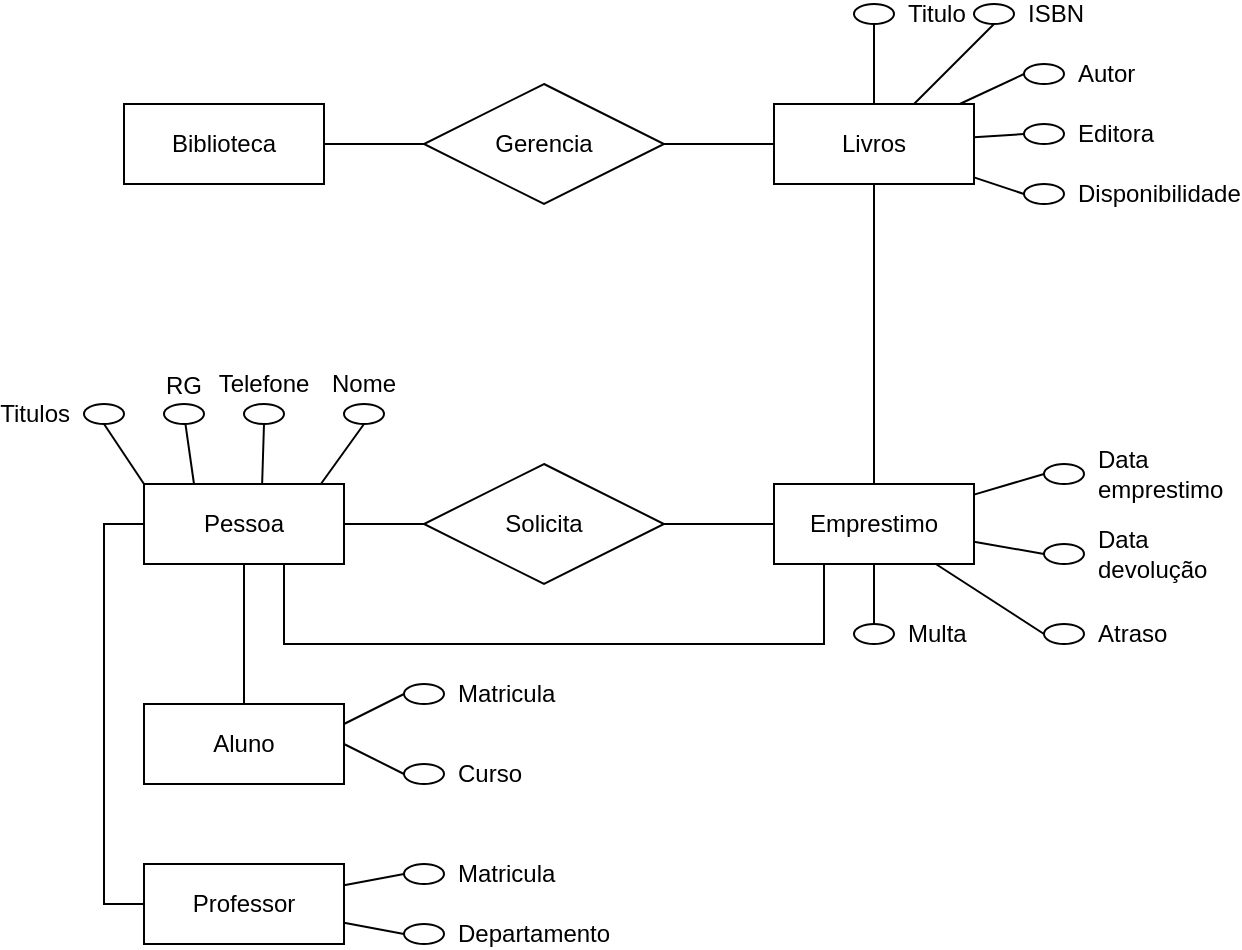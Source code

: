<mxfile version="24.7.7">
  <diagram name="Page-1" id="pXwcME8X7EryXPx28JJy">
    <mxGraphModel dx="753" dy="730" grid="1" gridSize="10" guides="1" tooltips="1" connect="1" arrows="1" fold="1" page="1" pageScale="1" pageWidth="850" pageHeight="1100" math="0" shadow="0">
      <root>
        <mxCell id="0" />
        <mxCell id="1" parent="0" />
        <mxCell id="-NAcJlbDHgNry9eSRGQI-1" style="rounded=0;orthogonalLoop=1;jettySize=auto;html=1;entryX=0.5;entryY=1;entryDx=0;entryDy=0;endArrow=none;endFill=0;" edge="1" parent="1" source="-NAcJlbDHgNry9eSRGQI-6" target="-NAcJlbDHgNry9eSRGQI-31">
          <mxGeometry relative="1" as="geometry" />
        </mxCell>
        <mxCell id="-NAcJlbDHgNry9eSRGQI-2" style="rounded=0;orthogonalLoop=1;jettySize=auto;html=1;entryX=0.5;entryY=1;entryDx=0;entryDy=0;endArrow=none;endFill=0;" edge="1" parent="1" source="-NAcJlbDHgNry9eSRGQI-6" target="-NAcJlbDHgNry9eSRGQI-34">
          <mxGeometry relative="1" as="geometry" />
        </mxCell>
        <mxCell id="-NAcJlbDHgNry9eSRGQI-3" style="rounded=0;orthogonalLoop=1;jettySize=auto;html=1;entryX=0;entryY=0.5;entryDx=0;entryDy=0;endArrow=none;endFill=0;" edge="1" parent="1" source="-NAcJlbDHgNry9eSRGQI-6" target="-NAcJlbDHgNry9eSRGQI-32">
          <mxGeometry relative="1" as="geometry" />
        </mxCell>
        <mxCell id="-NAcJlbDHgNry9eSRGQI-4" style="rounded=0;orthogonalLoop=1;jettySize=auto;html=1;entryX=0;entryY=0.5;entryDx=0;entryDy=0;endArrow=none;endFill=0;" edge="1" parent="1" source="-NAcJlbDHgNry9eSRGQI-6" target="-NAcJlbDHgNry9eSRGQI-33">
          <mxGeometry relative="1" as="geometry" />
        </mxCell>
        <mxCell id="-NAcJlbDHgNry9eSRGQI-5" style="rounded=0;orthogonalLoop=1;jettySize=auto;html=1;entryX=0;entryY=0.5;entryDx=0;entryDy=0;endArrow=none;endFill=0;" edge="1" parent="1" source="-NAcJlbDHgNry9eSRGQI-6" target="-NAcJlbDHgNry9eSRGQI-35">
          <mxGeometry relative="1" as="geometry" />
        </mxCell>
        <mxCell id="-NAcJlbDHgNry9eSRGQI-6" value="Livros" style="whiteSpace=wrap;html=1;align=center;" vertex="1" parent="1">
          <mxGeometry x="515" y="240" width="100" height="40" as="geometry" />
        </mxCell>
        <mxCell id="-NAcJlbDHgNry9eSRGQI-7" style="rounded=0;orthogonalLoop=1;jettySize=auto;html=1;entryX=0;entryY=0.5;entryDx=0;entryDy=0;endArrow=none;endFill=0;" edge="1" parent="1" source="-NAcJlbDHgNry9eSRGQI-14" target="-NAcJlbDHgNry9eSRGQI-42">
          <mxGeometry relative="1" as="geometry" />
        </mxCell>
        <mxCell id="-NAcJlbDHgNry9eSRGQI-8" style="rounded=0;orthogonalLoop=1;jettySize=auto;html=1;entryX=0.5;entryY=0;entryDx=0;entryDy=0;endArrow=none;endFill=0;" edge="1" parent="1" source="-NAcJlbDHgNry9eSRGQI-14" target="-NAcJlbDHgNry9eSRGQI-17">
          <mxGeometry relative="1" as="geometry" />
        </mxCell>
        <mxCell id="-NAcJlbDHgNry9eSRGQI-9" style="edgeStyle=orthogonalEdgeStyle;rounded=0;orthogonalLoop=1;jettySize=auto;html=1;entryX=0;entryY=0.5;entryDx=0;entryDy=0;endArrow=none;endFill=0;" edge="1" parent="1" source="-NAcJlbDHgNry9eSRGQI-14" target="-NAcJlbDHgNry9eSRGQI-20">
          <mxGeometry relative="1" as="geometry">
            <Array as="points">
              <mxPoint x="180" y="450" />
              <mxPoint x="180" y="640" />
            </Array>
          </mxGeometry>
        </mxCell>
        <mxCell id="-NAcJlbDHgNry9eSRGQI-10" style="rounded=0;orthogonalLoop=1;jettySize=auto;html=1;entryX=0.5;entryY=1;entryDx=0;entryDy=0;endArrow=none;endFill=0;exitX=0.87;exitY=0.05;exitDx=0;exitDy=0;exitPerimeter=0;" edge="1" parent="1" source="-NAcJlbDHgNry9eSRGQI-14" target="-NAcJlbDHgNry9eSRGQI-47">
          <mxGeometry relative="1" as="geometry" />
        </mxCell>
        <mxCell id="-NAcJlbDHgNry9eSRGQI-11" style="rounded=0;orthogonalLoop=1;jettySize=auto;html=1;entryX=0.5;entryY=1;entryDx=0;entryDy=0;endArrow=none;endFill=0;exitX=0.59;exitY=0.05;exitDx=0;exitDy=0;exitPerimeter=0;" edge="1" parent="1" source="-NAcJlbDHgNry9eSRGQI-14" target="-NAcJlbDHgNry9eSRGQI-49">
          <mxGeometry relative="1" as="geometry" />
        </mxCell>
        <mxCell id="-NAcJlbDHgNry9eSRGQI-12" style="rounded=0;orthogonalLoop=1;jettySize=auto;html=1;endArrow=none;endFill=0;exitX=0.25;exitY=0;exitDx=0;exitDy=0;" edge="1" parent="1" source="-NAcJlbDHgNry9eSRGQI-14" target="-NAcJlbDHgNry9eSRGQI-48">
          <mxGeometry relative="1" as="geometry" />
        </mxCell>
        <mxCell id="-NAcJlbDHgNry9eSRGQI-13" style="rounded=0;orthogonalLoop=1;jettySize=auto;html=1;entryX=0.5;entryY=1;entryDx=0;entryDy=0;endArrow=none;endFill=0;exitX=0;exitY=0;exitDx=0;exitDy=0;" edge="1" parent="1" source="-NAcJlbDHgNry9eSRGQI-14" target="-NAcJlbDHgNry9eSRGQI-50">
          <mxGeometry relative="1" as="geometry" />
        </mxCell>
        <mxCell id="-NAcJlbDHgNry9eSRGQI-14" value="Pessoa" style="whiteSpace=wrap;html=1;align=center;" vertex="1" parent="1">
          <mxGeometry x="200" y="430" width="100" height="40" as="geometry" />
        </mxCell>
        <mxCell id="-NAcJlbDHgNry9eSRGQI-15" style="rounded=0;orthogonalLoop=1;jettySize=auto;html=1;entryX=0;entryY=0.5;entryDx=0;entryDy=0;endArrow=none;endFill=0;exitX=1;exitY=0.25;exitDx=0;exitDy=0;exitPerimeter=0;" edge="1" parent="1" source="-NAcJlbDHgNry9eSRGQI-17" target="-NAcJlbDHgNry9eSRGQI-36">
          <mxGeometry relative="1" as="geometry" />
        </mxCell>
        <mxCell id="-NAcJlbDHgNry9eSRGQI-16" style="rounded=0;orthogonalLoop=1;jettySize=auto;html=1;entryX=0;entryY=0.5;entryDx=0;entryDy=0;endArrow=none;endFill=0;exitX=1;exitY=0.5;exitDx=0;exitDy=0;" edge="1" parent="1" source="-NAcJlbDHgNry9eSRGQI-17" target="-NAcJlbDHgNry9eSRGQI-37">
          <mxGeometry relative="1" as="geometry" />
        </mxCell>
        <mxCell id="-NAcJlbDHgNry9eSRGQI-17" value="Aluno" style="whiteSpace=wrap;html=1;align=center;" vertex="1" parent="1">
          <mxGeometry x="200" y="540" width="100" height="40" as="geometry" />
        </mxCell>
        <mxCell id="-NAcJlbDHgNry9eSRGQI-18" style="rounded=0;orthogonalLoop=1;jettySize=auto;html=1;entryX=0;entryY=0.5;entryDx=0;entryDy=0;endArrow=none;endFill=0;" edge="1" parent="1" source="-NAcJlbDHgNry9eSRGQI-20" target="-NAcJlbDHgNry9eSRGQI-39">
          <mxGeometry relative="1" as="geometry" />
        </mxCell>
        <mxCell id="-NAcJlbDHgNry9eSRGQI-19" style="rounded=0;orthogonalLoop=1;jettySize=auto;html=1;endArrow=none;endFill=0;entryX=0;entryY=0.5;entryDx=0;entryDy=0;" edge="1" parent="1" source="-NAcJlbDHgNry9eSRGQI-20" target="-NAcJlbDHgNry9eSRGQI-40">
          <mxGeometry relative="1" as="geometry">
            <mxPoint x="330" y="660" as="targetPoint" />
          </mxGeometry>
        </mxCell>
        <mxCell id="-NAcJlbDHgNry9eSRGQI-20" value="Professor" style="whiteSpace=wrap;html=1;align=center;" vertex="1" parent="1">
          <mxGeometry x="200" y="620" width="100" height="40" as="geometry" />
        </mxCell>
        <mxCell id="-NAcJlbDHgNry9eSRGQI-21" style="rounded=0;orthogonalLoop=1;jettySize=auto;html=1;entryX=0.5;entryY=0;entryDx=0;entryDy=0;endArrow=none;endFill=0;" edge="1" parent="1" source="-NAcJlbDHgNry9eSRGQI-27" target="-NAcJlbDHgNry9eSRGQI-46">
          <mxGeometry relative="1" as="geometry" />
        </mxCell>
        <mxCell id="-NAcJlbDHgNry9eSRGQI-22" style="rounded=0;orthogonalLoop=1;jettySize=auto;html=1;entryX=0;entryY=0.5;entryDx=0;entryDy=0;endArrow=none;endFill=0;" edge="1" parent="1" source="-NAcJlbDHgNry9eSRGQI-27" target="-NAcJlbDHgNry9eSRGQI-45">
          <mxGeometry relative="1" as="geometry" />
        </mxCell>
        <mxCell id="-NAcJlbDHgNry9eSRGQI-23" style="rounded=0;orthogonalLoop=1;jettySize=auto;html=1;endArrow=none;endFill=0;entryX=0;entryY=0.5;entryDx=0;entryDy=0;" edge="1" parent="1" source="-NAcJlbDHgNry9eSRGQI-27" target="-NAcJlbDHgNry9eSRGQI-44">
          <mxGeometry relative="1" as="geometry">
            <mxPoint x="653" y="469" as="targetPoint" />
          </mxGeometry>
        </mxCell>
        <mxCell id="-NAcJlbDHgNry9eSRGQI-24" style="rounded=0;orthogonalLoop=1;jettySize=auto;html=1;entryX=0;entryY=0.5;entryDx=0;entryDy=0;endArrow=none;endFill=0;" edge="1" parent="1" source="-NAcJlbDHgNry9eSRGQI-27" target="-NAcJlbDHgNry9eSRGQI-43">
          <mxGeometry relative="1" as="geometry" />
        </mxCell>
        <mxCell id="-NAcJlbDHgNry9eSRGQI-25" style="rounded=0;orthogonalLoop=1;jettySize=auto;html=1;entryX=0.5;entryY=1;entryDx=0;entryDy=0;endArrow=none;endFill=0;" edge="1" parent="1" source="-NAcJlbDHgNry9eSRGQI-27" target="-NAcJlbDHgNry9eSRGQI-6">
          <mxGeometry relative="1" as="geometry" />
        </mxCell>
        <mxCell id="-NAcJlbDHgNry9eSRGQI-26" style="rounded=0;orthogonalLoop=1;jettySize=auto;html=1;edgeStyle=orthogonalEdgeStyle;endArrow=none;endFill=0;" edge="1" parent="1" source="-NAcJlbDHgNry9eSRGQI-27">
          <mxGeometry relative="1" as="geometry">
            <mxPoint x="270" y="480" as="targetPoint" />
            <Array as="points">
              <mxPoint x="540" y="510" />
              <mxPoint x="270" y="510" />
              <mxPoint x="270" y="470" />
              <mxPoint x="270" y="470" />
            </Array>
          </mxGeometry>
        </mxCell>
        <mxCell id="-NAcJlbDHgNry9eSRGQI-27" value="Emprestimo" style="whiteSpace=wrap;html=1;align=center;" vertex="1" parent="1">
          <mxGeometry x="515" y="430" width="100" height="40" as="geometry" />
        </mxCell>
        <mxCell id="-NAcJlbDHgNry9eSRGQI-28" value="Biblioteca" style="whiteSpace=wrap;html=1;align=center;" vertex="1" parent="1">
          <mxGeometry x="190" y="240" width="100" height="40" as="geometry" />
        </mxCell>
        <mxCell id="-NAcJlbDHgNry9eSRGQI-29" style="rounded=0;orthogonalLoop=1;jettySize=auto;html=1;entryX=0;entryY=0.5;entryDx=0;entryDy=0;endArrow=none;endFill=0;" edge="1" parent="1" source="-NAcJlbDHgNry9eSRGQI-30" target="-NAcJlbDHgNry9eSRGQI-6">
          <mxGeometry relative="1" as="geometry" />
        </mxCell>
        <mxCell id="-NAcJlbDHgNry9eSRGQI-30" value="Gerencia" style="shape=rhombus;perimeter=rhombusPerimeter;whiteSpace=wrap;html=1;align=center;" vertex="1" parent="1">
          <mxGeometry x="340" y="230" width="120" height="60" as="geometry" />
        </mxCell>
        <mxCell id="-NAcJlbDHgNry9eSRGQI-31" value="Titulo" style="ellipse;whiteSpace=wrap;html=1;align=left;spacingLeft=25;" vertex="1" parent="1">
          <mxGeometry x="555" y="190" width="20" height="10" as="geometry" />
        </mxCell>
        <mxCell id="-NAcJlbDHgNry9eSRGQI-32" value="Autor" style="ellipse;whiteSpace=wrap;html=1;align=left;spacingLeft=25;" vertex="1" parent="1">
          <mxGeometry x="640" y="220" width="20" height="10" as="geometry" />
        </mxCell>
        <mxCell id="-NAcJlbDHgNry9eSRGQI-33" value="Editora" style="ellipse;whiteSpace=wrap;html=1;align=left;spacingLeft=25;" vertex="1" parent="1">
          <mxGeometry x="640" y="250" width="20" height="10" as="geometry" />
        </mxCell>
        <mxCell id="-NAcJlbDHgNry9eSRGQI-34" value="ISBN" style="ellipse;whiteSpace=wrap;html=1;align=left;spacingLeft=25;" vertex="1" parent="1">
          <mxGeometry x="615" y="190" width="20" height="10" as="geometry" />
        </mxCell>
        <mxCell id="-NAcJlbDHgNry9eSRGQI-35" value="Disponibilidade" style="ellipse;whiteSpace=wrap;html=1;align=left;spacingLeft=25;" vertex="1" parent="1">
          <mxGeometry x="640" y="280" width="20" height="10" as="geometry" />
        </mxCell>
        <mxCell id="-NAcJlbDHgNry9eSRGQI-36" value="Matricula" style="ellipse;whiteSpace=wrap;html=1;align=left;spacingLeft=25;" vertex="1" parent="1">
          <mxGeometry x="330" y="530" width="20" height="10" as="geometry" />
        </mxCell>
        <mxCell id="-NAcJlbDHgNry9eSRGQI-37" value="Curso" style="ellipse;whiteSpace=wrap;html=1;align=left;spacingLeft=25;" vertex="1" parent="1">
          <mxGeometry x="330" y="570" width="20" height="10" as="geometry" />
        </mxCell>
        <mxCell id="-NAcJlbDHgNry9eSRGQI-38" style="rounded=0;orthogonalLoop=1;jettySize=auto;html=1;endArrow=none;endFill=0;entryX=0;entryY=0.5;entryDx=0;entryDy=0;" edge="1" parent="1" source="-NAcJlbDHgNry9eSRGQI-28" target="-NAcJlbDHgNry9eSRGQI-30">
          <mxGeometry relative="1" as="geometry">
            <mxPoint x="330" y="260" as="targetPoint" />
          </mxGeometry>
        </mxCell>
        <mxCell id="-NAcJlbDHgNry9eSRGQI-39" value="Matricula" style="ellipse;whiteSpace=wrap;html=1;align=left;spacingLeft=25;" vertex="1" parent="1">
          <mxGeometry x="330" y="620" width="20" height="10" as="geometry" />
        </mxCell>
        <mxCell id="-NAcJlbDHgNry9eSRGQI-40" value="Departamento" style="ellipse;whiteSpace=wrap;html=1;align=left;spacingLeft=25;" vertex="1" parent="1">
          <mxGeometry x="330" y="650" width="20" height="10" as="geometry" />
        </mxCell>
        <mxCell id="-NAcJlbDHgNry9eSRGQI-41" style="rounded=0;orthogonalLoop=1;jettySize=auto;html=1;endArrow=none;endFill=0;" edge="1" parent="1" source="-NAcJlbDHgNry9eSRGQI-42" target="-NAcJlbDHgNry9eSRGQI-27">
          <mxGeometry relative="1" as="geometry" />
        </mxCell>
        <mxCell id="-NAcJlbDHgNry9eSRGQI-42" value="Solicita" style="shape=rhombus;perimeter=rhombusPerimeter;whiteSpace=wrap;html=1;align=center;" vertex="1" parent="1">
          <mxGeometry x="340" y="420" width="120" height="60" as="geometry" />
        </mxCell>
        <mxCell id="-NAcJlbDHgNry9eSRGQI-43" value="Data emprestimo" style="ellipse;whiteSpace=wrap;html=1;align=left;spacingLeft=25;" vertex="1" parent="1">
          <mxGeometry x="650" y="420" width="20" height="10" as="geometry" />
        </mxCell>
        <mxCell id="-NAcJlbDHgNry9eSRGQI-44" value="Data devolução" style="ellipse;whiteSpace=wrap;html=1;align=left;spacingLeft=25;" vertex="1" parent="1">
          <mxGeometry x="650" y="460" width="20" height="10" as="geometry" />
        </mxCell>
        <mxCell id="-NAcJlbDHgNry9eSRGQI-45" value="Atraso" style="ellipse;whiteSpace=wrap;html=1;align=left;spacingLeft=25;" vertex="1" parent="1">
          <mxGeometry x="650" y="500" width="20" height="10" as="geometry" />
        </mxCell>
        <mxCell id="-NAcJlbDHgNry9eSRGQI-46" value="Multa" style="ellipse;whiteSpace=wrap;html=1;align=left;spacingLeft=25;" vertex="1" parent="1">
          <mxGeometry x="555" y="500" width="20" height="10" as="geometry" />
        </mxCell>
        <mxCell id="-NAcJlbDHgNry9eSRGQI-47" value="Nome" style="ellipse;whiteSpace=wrap;html=1;align=center;spacingLeft=0;spacingBottom=30;" vertex="1" parent="1">
          <mxGeometry x="300" y="390" width="20" height="10" as="geometry" />
        </mxCell>
        <mxCell id="-NAcJlbDHgNry9eSRGQI-48" value="RG" style="ellipse;whiteSpace=wrap;html=1;align=center;spacingLeft=0;spacingRight=0;spacingBottom=29;" vertex="1" parent="1">
          <mxGeometry x="210" y="390" width="20" height="10" as="geometry" />
        </mxCell>
        <mxCell id="-NAcJlbDHgNry9eSRGQI-49" value="Telefone" style="ellipse;whiteSpace=wrap;html=1;align=center;spacingLeft=0;spacingTop=0;spacingBottom=30;spacingRight=0;" vertex="1" parent="1">
          <mxGeometry x="250" y="390" width="20" height="10" as="geometry" />
        </mxCell>
        <mxCell id="-NAcJlbDHgNry9eSRGQI-50" value="Titulos" style="ellipse;whiteSpace=wrap;html=1;align=right;spacingLeft=0;spacingRight=25;" vertex="1" parent="1">
          <mxGeometry x="170" y="390" width="20" height="10" as="geometry" />
        </mxCell>
      </root>
    </mxGraphModel>
  </diagram>
</mxfile>
